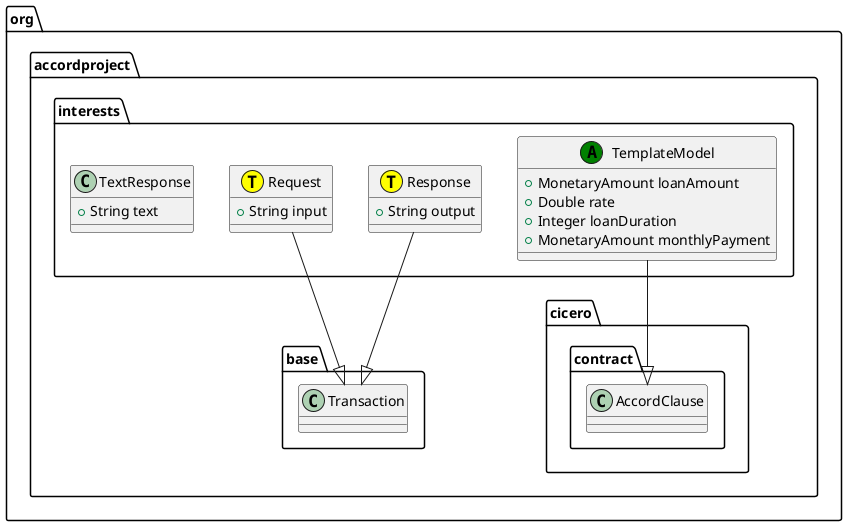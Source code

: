 @startuml
class org.accordproject.interests.Request << (T,yellow) >> {
   + String input
}
org.accordproject.interests.Request --|> org.accordproject.base.Transaction
class org.accordproject.interests.Response << (T,yellow) >> {
   + String output
}
org.accordproject.interests.Response --|> org.accordproject.base.Transaction
class org.accordproject.interests.TemplateModel << (A,green) >> {
   + MonetaryAmount loanAmount
   + Double rate
   + Integer loanDuration
   + MonetaryAmount monthlyPayment
}
org.accordproject.interests.TemplateModel --|> org.accordproject.cicero.contract.AccordClause
class org.accordproject.interests.TextResponse {
   + String text
}
@enduml
